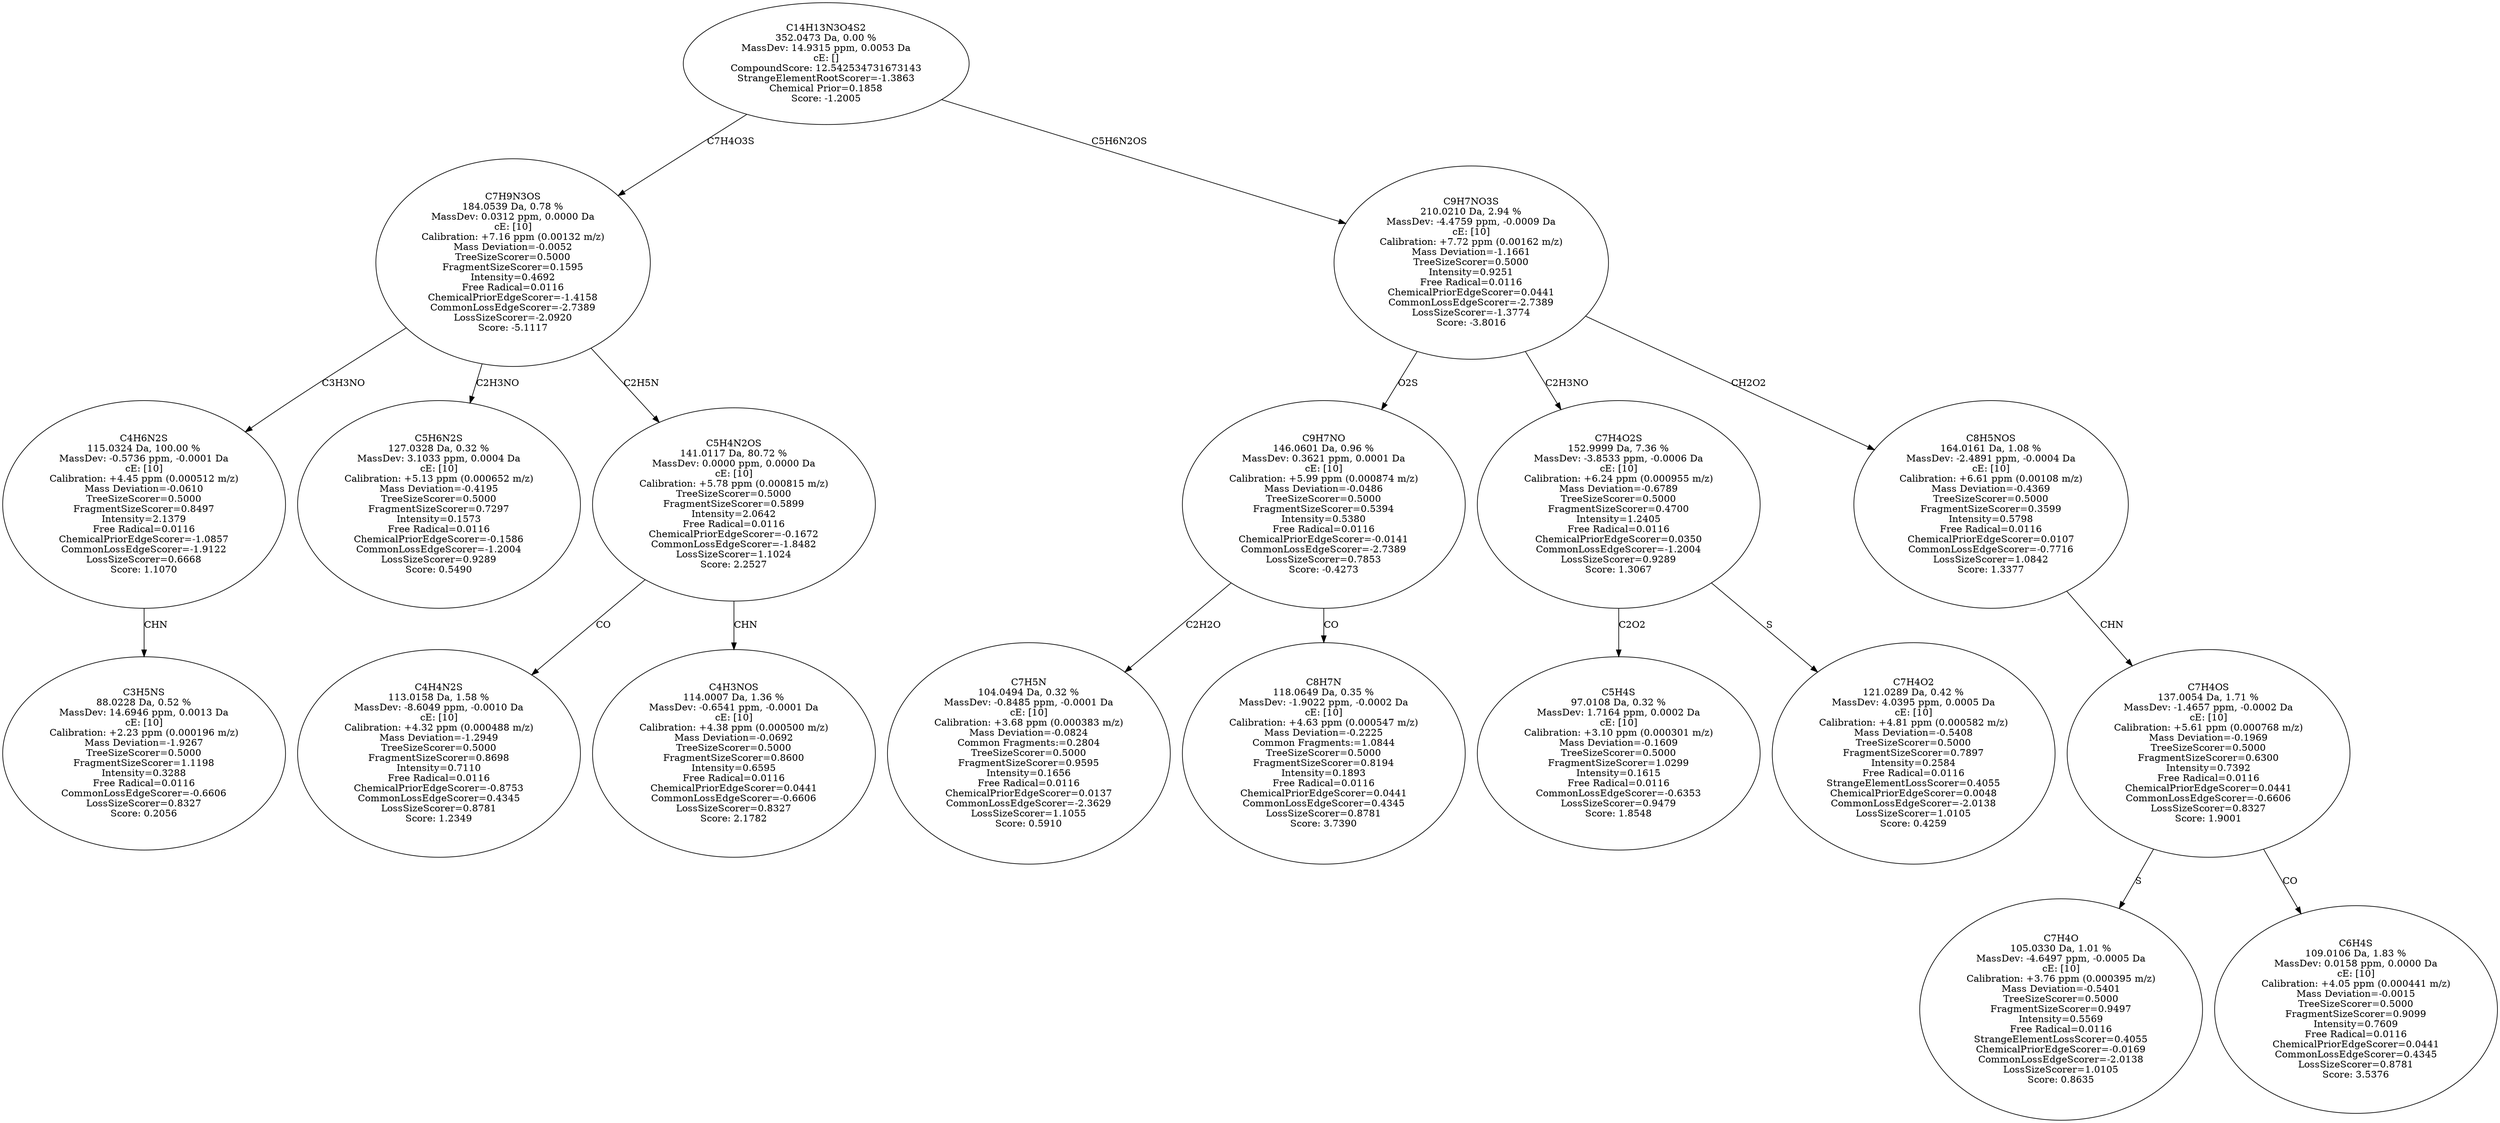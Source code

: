strict digraph {
v1 [label="C3H5NS\n88.0228 Da, 0.52 %\nMassDev: 14.6946 ppm, 0.0013 Da\ncE: [10]\nCalibration: +2.23 ppm (0.000196 m/z)\nMass Deviation=-1.9267\nTreeSizeScorer=0.5000\nFragmentSizeScorer=1.1198\nIntensity=0.3288\nFree Radical=0.0116\nCommonLossEdgeScorer=-0.6606\nLossSizeScorer=0.8327\nScore: 0.2056"];
v2 [label="C4H6N2S\n115.0324 Da, 100.00 %\nMassDev: -0.5736 ppm, -0.0001 Da\ncE: [10]\nCalibration: +4.45 ppm (0.000512 m/z)\nMass Deviation=-0.0610\nTreeSizeScorer=0.5000\nFragmentSizeScorer=0.8497\nIntensity=2.1379\nFree Radical=0.0116\nChemicalPriorEdgeScorer=-1.0857\nCommonLossEdgeScorer=-1.9122\nLossSizeScorer=0.6668\nScore: 1.1070"];
v3 [label="C5H6N2S\n127.0328 Da, 0.32 %\nMassDev: 3.1033 ppm, 0.0004 Da\ncE: [10]\nCalibration: +5.13 ppm (0.000652 m/z)\nMass Deviation=-0.4195\nTreeSizeScorer=0.5000\nFragmentSizeScorer=0.7297\nIntensity=0.1573\nFree Radical=0.0116\nChemicalPriorEdgeScorer=-0.1586\nCommonLossEdgeScorer=-1.2004\nLossSizeScorer=0.9289\nScore: 0.5490"];
v4 [label="C4H4N2S\n113.0158 Da, 1.58 %\nMassDev: -8.6049 ppm, -0.0010 Da\ncE: [10]\nCalibration: +4.32 ppm (0.000488 m/z)\nMass Deviation=-1.2949\nTreeSizeScorer=0.5000\nFragmentSizeScorer=0.8698\nIntensity=0.7110\nFree Radical=0.0116\nChemicalPriorEdgeScorer=-0.8753\nCommonLossEdgeScorer=0.4345\nLossSizeScorer=0.8781\nScore: 1.2349"];
v5 [label="C4H3NOS\n114.0007 Da, 1.36 %\nMassDev: -0.6541 ppm, -0.0001 Da\ncE: [10]\nCalibration: +4.38 ppm (0.000500 m/z)\nMass Deviation=-0.0692\nTreeSizeScorer=0.5000\nFragmentSizeScorer=0.8600\nIntensity=0.6595\nFree Radical=0.0116\nChemicalPriorEdgeScorer=0.0441\nCommonLossEdgeScorer=-0.6606\nLossSizeScorer=0.8327\nScore: 2.1782"];
v6 [label="C5H4N2OS\n141.0117 Da, 80.72 %\nMassDev: 0.0000 ppm, 0.0000 Da\ncE: [10]\nCalibration: +5.78 ppm (0.000815 m/z)\nTreeSizeScorer=0.5000\nFragmentSizeScorer=0.5899\nIntensity=2.0642\nFree Radical=0.0116\nChemicalPriorEdgeScorer=-0.1672\nCommonLossEdgeScorer=-1.8482\nLossSizeScorer=1.1024\nScore: 2.2527"];
v7 [label="C7H9N3OS\n184.0539 Da, 0.78 %\nMassDev: 0.0312 ppm, 0.0000 Da\ncE: [10]\nCalibration: +7.16 ppm (0.00132 m/z)\nMass Deviation=-0.0052\nTreeSizeScorer=0.5000\nFragmentSizeScorer=0.1595\nIntensity=0.4692\nFree Radical=0.0116\nChemicalPriorEdgeScorer=-1.4158\nCommonLossEdgeScorer=-2.7389\nLossSizeScorer=-2.0920\nScore: -5.1117"];
v8 [label="C7H5N\n104.0494 Da, 0.32 %\nMassDev: -0.8485 ppm, -0.0001 Da\ncE: [10]\nCalibration: +3.68 ppm (0.000383 m/z)\nMass Deviation=-0.0824\nCommon Fragments:=0.2804\nTreeSizeScorer=0.5000\nFragmentSizeScorer=0.9595\nIntensity=0.1656\nFree Radical=0.0116\nChemicalPriorEdgeScorer=0.0137\nCommonLossEdgeScorer=-2.3629\nLossSizeScorer=1.1055\nScore: 0.5910"];
v9 [label="C8H7N\n118.0649 Da, 0.35 %\nMassDev: -1.9022 ppm, -0.0002 Da\ncE: [10]\nCalibration: +4.63 ppm (0.000547 m/z)\nMass Deviation=-0.2225\nCommon Fragments:=1.0844\nTreeSizeScorer=0.5000\nFragmentSizeScorer=0.8194\nIntensity=0.1893\nFree Radical=0.0116\nChemicalPriorEdgeScorer=0.0441\nCommonLossEdgeScorer=0.4345\nLossSizeScorer=0.8781\nScore: 3.7390"];
v10 [label="C9H7NO\n146.0601 Da, 0.96 %\nMassDev: 0.3621 ppm, 0.0001 Da\ncE: [10]\nCalibration: +5.99 ppm (0.000874 m/z)\nMass Deviation=-0.0486\nTreeSizeScorer=0.5000\nFragmentSizeScorer=0.5394\nIntensity=0.5380\nFree Radical=0.0116\nChemicalPriorEdgeScorer=-0.0141\nCommonLossEdgeScorer=-2.7389\nLossSizeScorer=0.7853\nScore: -0.4273"];
v11 [label="C5H4S\n97.0108 Da, 0.32 %\nMassDev: 1.7164 ppm, 0.0002 Da\ncE: [10]\nCalibration: +3.10 ppm (0.000301 m/z)\nMass Deviation=-0.1609\nTreeSizeScorer=0.5000\nFragmentSizeScorer=1.0299\nIntensity=0.1615\nFree Radical=0.0116\nCommonLossEdgeScorer=-0.6353\nLossSizeScorer=0.9479\nScore: 1.8548"];
v12 [label="C7H4O2\n121.0289 Da, 0.42 %\nMassDev: 4.0395 ppm, 0.0005 Da\ncE: [10]\nCalibration: +4.81 ppm (0.000582 m/z)\nMass Deviation=-0.5408\nTreeSizeScorer=0.5000\nFragmentSizeScorer=0.7897\nIntensity=0.2584\nFree Radical=0.0116\nStrangeElementLossScorer=0.4055\nChemicalPriorEdgeScorer=0.0048\nCommonLossEdgeScorer=-2.0138\nLossSizeScorer=1.0105\nScore: 0.4259"];
v13 [label="C7H4O2S\n152.9999 Da, 7.36 %\nMassDev: -3.8533 ppm, -0.0006 Da\ncE: [10]\nCalibration: +6.24 ppm (0.000955 m/z)\nMass Deviation=-0.6789\nTreeSizeScorer=0.5000\nFragmentSizeScorer=0.4700\nIntensity=1.2405\nFree Radical=0.0116\nChemicalPriorEdgeScorer=0.0350\nCommonLossEdgeScorer=-1.2004\nLossSizeScorer=0.9289\nScore: 1.3067"];
v14 [label="C7H4O\n105.0330 Da, 1.01 %\nMassDev: -4.6497 ppm, -0.0005 Da\ncE: [10]\nCalibration: +3.76 ppm (0.000395 m/z)\nMass Deviation=-0.5401\nTreeSizeScorer=0.5000\nFragmentSizeScorer=0.9497\nIntensity=0.5569\nFree Radical=0.0116\nStrangeElementLossScorer=0.4055\nChemicalPriorEdgeScorer=-0.0169\nCommonLossEdgeScorer=-2.0138\nLossSizeScorer=1.0105\nScore: 0.8635"];
v15 [label="C6H4S\n109.0106 Da, 1.83 %\nMassDev: 0.0158 ppm, 0.0000 Da\ncE: [10]\nCalibration: +4.05 ppm (0.000441 m/z)\nMass Deviation=-0.0015\nTreeSizeScorer=0.5000\nFragmentSizeScorer=0.9099\nIntensity=0.7609\nFree Radical=0.0116\nChemicalPriorEdgeScorer=0.0441\nCommonLossEdgeScorer=0.4345\nLossSizeScorer=0.8781\nScore: 3.5376"];
v16 [label="C7H4OS\n137.0054 Da, 1.71 %\nMassDev: -1.4657 ppm, -0.0002 Da\ncE: [10]\nCalibration: +5.61 ppm (0.000768 m/z)\nMass Deviation=-0.1969\nTreeSizeScorer=0.5000\nFragmentSizeScorer=0.6300\nIntensity=0.7392\nFree Radical=0.0116\nChemicalPriorEdgeScorer=0.0441\nCommonLossEdgeScorer=-0.6606\nLossSizeScorer=0.8327\nScore: 1.9001"];
v17 [label="C8H5NOS\n164.0161 Da, 1.08 %\nMassDev: -2.4891 ppm, -0.0004 Da\ncE: [10]\nCalibration: +6.61 ppm (0.00108 m/z)\nMass Deviation=-0.4369\nTreeSizeScorer=0.5000\nFragmentSizeScorer=0.3599\nIntensity=0.5798\nFree Radical=0.0116\nChemicalPriorEdgeScorer=0.0107\nCommonLossEdgeScorer=-0.7716\nLossSizeScorer=1.0842\nScore: 1.3377"];
v18 [label="C9H7NO3S\n210.0210 Da, 2.94 %\nMassDev: -4.4759 ppm, -0.0009 Da\ncE: [10]\nCalibration: +7.72 ppm (0.00162 m/z)\nMass Deviation=-1.1661\nTreeSizeScorer=0.5000\nIntensity=0.9251\nFree Radical=0.0116\nChemicalPriorEdgeScorer=0.0441\nCommonLossEdgeScorer=-2.7389\nLossSizeScorer=-1.3774\nScore: -3.8016"];
v19 [label="C14H13N3O4S2\n352.0473 Da, 0.00 %\nMassDev: 14.9315 ppm, 0.0053 Da\ncE: []\nCompoundScore: 12.542534731673143\nStrangeElementRootScorer=-1.3863\nChemical Prior=0.1858\nScore: -1.2005"];
v2 -> v1 [label="CHN"];
v7 -> v2 [label="C3H3NO"];
v7 -> v3 [label="C2H3NO"];
v6 -> v4 [label="CO"];
v6 -> v5 [label="CHN"];
v7 -> v6 [label="C2H5N"];
v19 -> v7 [label="C7H4O3S"];
v10 -> v8 [label="C2H2O"];
v10 -> v9 [label="CO"];
v18 -> v10 [label="O2S"];
v13 -> v11 [label="C2O2"];
v13 -> v12 [label="S"];
v18 -> v13 [label="C2H3NO"];
v16 -> v14 [label="S"];
v16 -> v15 [label="CO"];
v17 -> v16 [label="CHN"];
v18 -> v17 [label="CH2O2"];
v19 -> v18 [label="C5H6N2OS"];
}